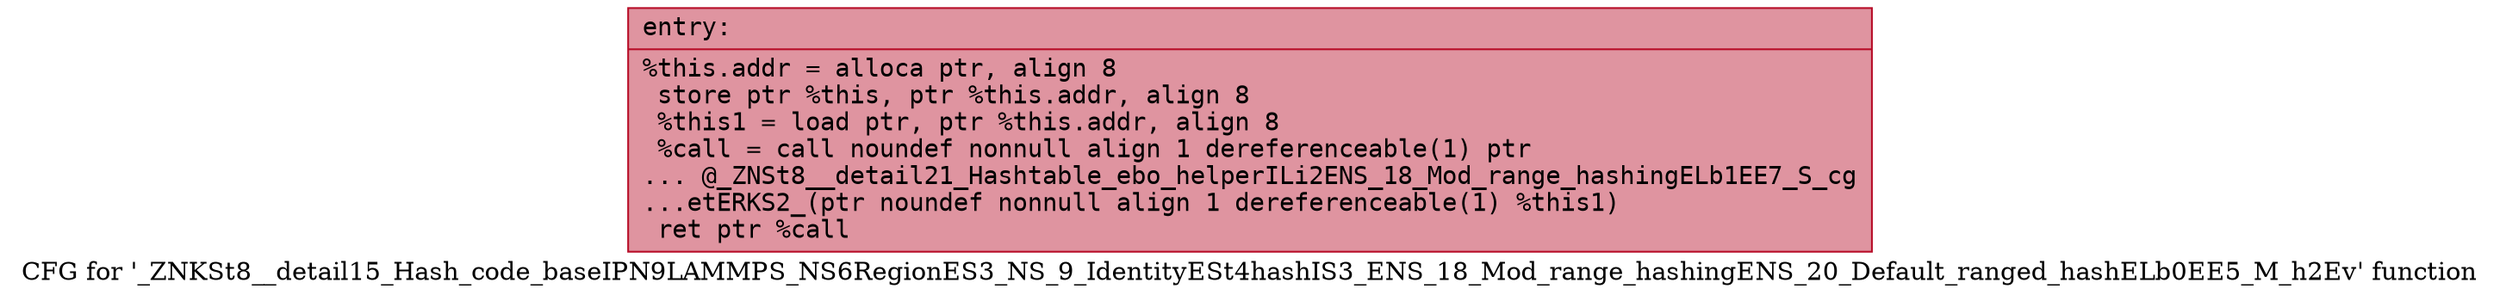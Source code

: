 digraph "CFG for '_ZNKSt8__detail15_Hash_code_baseIPN9LAMMPS_NS6RegionES3_NS_9_IdentityESt4hashIS3_ENS_18_Mod_range_hashingENS_20_Default_ranged_hashELb0EE5_M_h2Ev' function" {
	label="CFG for '_ZNKSt8__detail15_Hash_code_baseIPN9LAMMPS_NS6RegionES3_NS_9_IdentityESt4hashIS3_ENS_18_Mod_range_hashingENS_20_Default_ranged_hashELb0EE5_M_h2Ev' function";

	Node0x561837f413c0 [shape=record,color="#b70d28ff", style=filled, fillcolor="#b70d2870" fontname="Courier",label="{entry:\l|  %this.addr = alloca ptr, align 8\l  store ptr %this, ptr %this.addr, align 8\l  %this1 = load ptr, ptr %this.addr, align 8\l  %call = call noundef nonnull align 1 dereferenceable(1) ptr\l... @_ZNSt8__detail21_Hashtable_ebo_helperILi2ENS_18_Mod_range_hashingELb1EE7_S_cg\l...etERKS2_(ptr noundef nonnull align 1 dereferenceable(1) %this1)\l  ret ptr %call\l}"];
}
